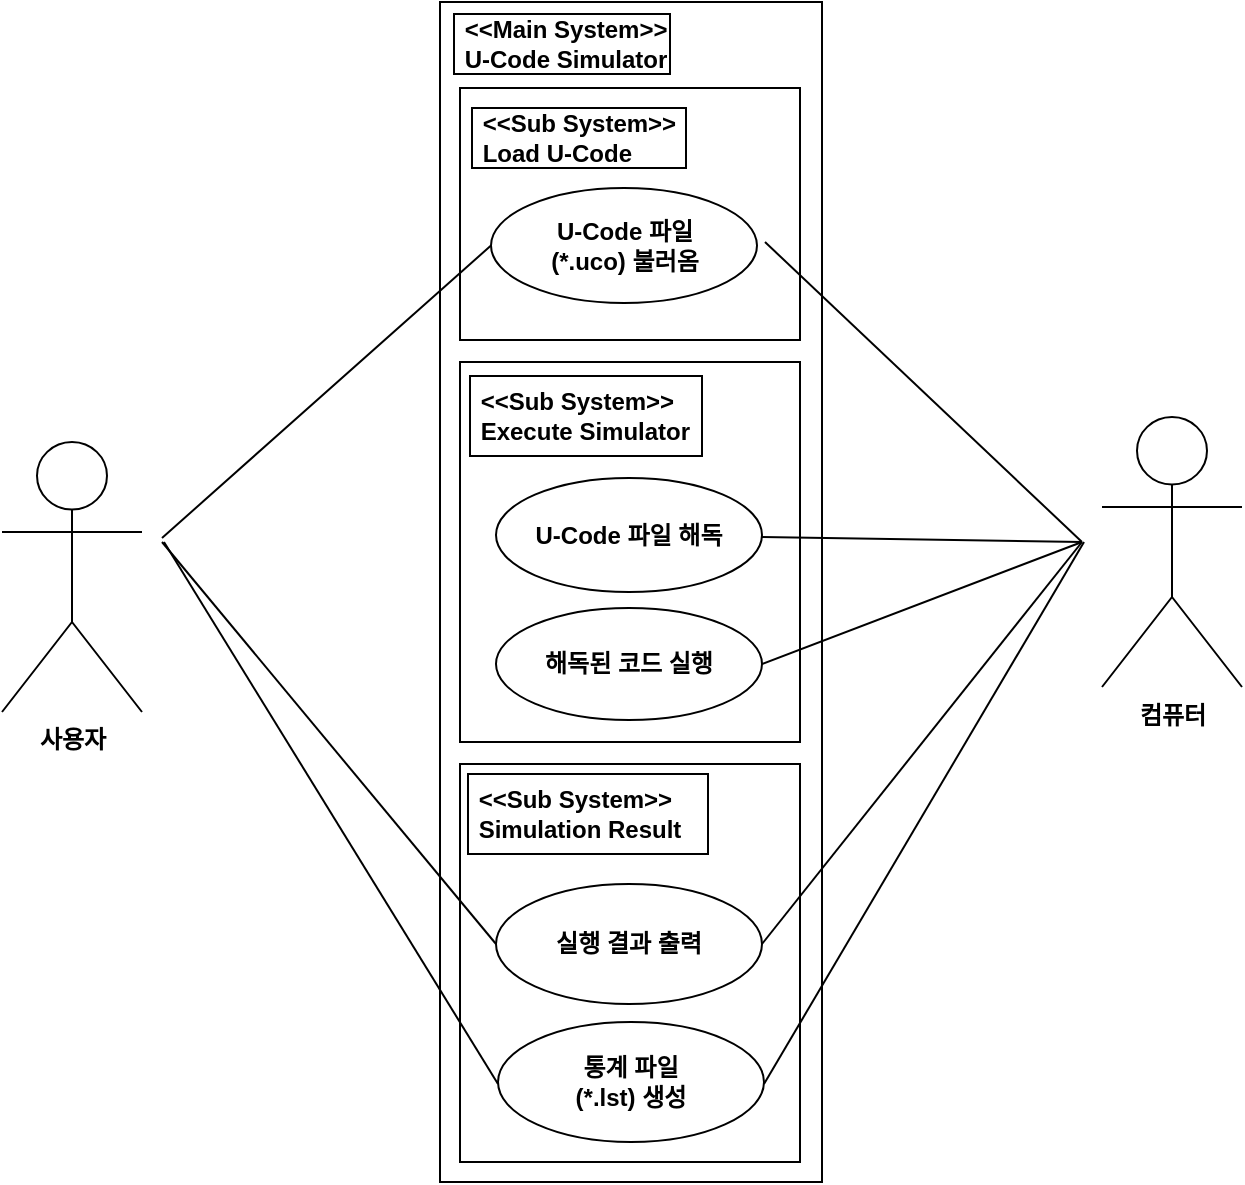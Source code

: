 <mxfile version="20.7.4" type="device"><diagram id="Ps2IkCUaqiYAv4Pubc9U" name="페이지-1"><mxGraphModel dx="1642" dy="793" grid="1" gridSize="10" guides="1" tooltips="1" connect="1" arrows="1" fold="1" page="1" pageScale="1" pageWidth="827" pageHeight="1169" math="0" shadow="0"><root><mxCell id="0"/><mxCell id="1" parent="0"/><mxCell id="zr-95yqCkL8jRENXwvUz-19" value="" style="rounded=0;whiteSpace=wrap;html=1;fillColor=none;" parent="1" vertex="1"><mxGeometry x="319" y="130" width="191" height="590" as="geometry"/></mxCell><mxCell id="3Z45TwcpsVIIFRLmRMLI-1" value="" style="rounded=0;whiteSpace=wrap;html=1;fillColor=none;" parent="1" vertex="1"><mxGeometry x="329" y="173" width="170" height="126" as="geometry"/></mxCell><mxCell id="zr-95yqCkL8jRENXwvUz-1" value="" style="rounded=0;whiteSpace=wrap;html=1;fillColor=none;" parent="1" vertex="1"><mxGeometry x="329" y="310" width="170" height="190" as="geometry"/></mxCell><mxCell id="zr-95yqCkL8jRENXwvUz-2" value="&lt;b&gt;사용자&lt;/b&gt;" style="shape=umlActor;verticalLabelPosition=bottom;verticalAlign=top;html=1;outlineConnect=0;rounded=0;fillColor=none;" parent="1" vertex="1"><mxGeometry x="100" y="350" width="70" height="135" as="geometry"/></mxCell><mxCell id="zr-95yqCkL8jRENXwvUz-13" value="&lt;b&gt;컴퓨터&lt;/b&gt;" style="shape=umlActor;verticalLabelPosition=bottom;verticalAlign=top;html=1;outlineConnect=0;rounded=0;fillColor=none;" parent="1" vertex="1"><mxGeometry x="650" y="337.5" width="70" height="135" as="geometry"/></mxCell><mxCell id="zr-95yqCkL8jRENXwvUz-9" value="U-Code 파일&lt;br&gt;(*.uco) 불러옴" style="ellipse;whiteSpace=wrap;html=1;strokeWidth=1;fontStyle=1;fontSize=12;rounded=0;fillColor=none;" parent="1" vertex="1"><mxGeometry x="344.5" y="223" width="133" height="57.5" as="geometry"/></mxCell><mxCell id="zr-95yqCkL8jRENXwvUz-20" value="&lt;div style=&quot;&quot;&gt;&lt;span style=&quot;background-color: initial;&quot;&gt;&lt;b&gt;&amp;nbsp;&amp;lt;&amp;lt;Main System&amp;gt;&amp;gt;&lt;/b&gt;&lt;/span&gt;&lt;/div&gt;&lt;div style=&quot;&quot;&gt;&lt;b&gt;&amp;nbsp;U-Code Simulator&lt;/b&gt;&lt;/div&gt;" style="rounded=0;whiteSpace=wrap;html=1;align=left;fillColor=none;" parent="1" vertex="1"><mxGeometry x="326" y="136" width="108" height="30" as="geometry"/></mxCell><mxCell id="zr-95yqCkL8jRENXwvUz-21" value="&lt;b&gt;&amp;nbsp;&amp;lt;&amp;lt;Sub System&amp;gt;&amp;gt;&amp;nbsp;&lt;br&gt;&amp;nbsp;Execute Simulator&lt;/b&gt;" style="rounded=0;whiteSpace=wrap;html=1;align=left;fillColor=none;" parent="1" vertex="1"><mxGeometry x="334" y="317" width="116" height="40" as="geometry"/></mxCell><mxCell id="zr-95yqCkL8jRENXwvUz-24" value="" style="endArrow=none;html=1;rounded=0;entryX=0;entryY=0.5;entryDx=0;entryDy=0;fillColor=none;" parent="1" target="zr-95yqCkL8jRENXwvUz-9" edge="1"><mxGeometry width="50" height="50" relative="1" as="geometry"><mxPoint x="180" y="398" as="sourcePoint"/><mxPoint x="440" y="350" as="targetPoint"/></mxGeometry></mxCell><mxCell id="3Z45TwcpsVIIFRLmRMLI-2" value="&lt;div style=&quot;&quot;&gt;&lt;span style=&quot;background-color: initial;&quot;&gt;&lt;b&gt;&amp;nbsp;&amp;lt;&amp;lt;Sub System&amp;gt;&amp;gt;&lt;/b&gt;&lt;/span&gt;&lt;/div&gt;&lt;div style=&quot;&quot;&gt;&lt;b&gt;&amp;nbsp;Load U-Code&lt;/b&gt;&lt;br&gt;&lt;/div&gt;" style="rounded=0;whiteSpace=wrap;html=1;align=left;fillColor=none;" parent="1" vertex="1"><mxGeometry x="335" y="183" width="107" height="30" as="geometry"/></mxCell><mxCell id="3Z45TwcpsVIIFRLmRMLI-3" value="" style="rounded=0;whiteSpace=wrap;html=1;fillColor=none;" parent="1" vertex="1"><mxGeometry x="329" y="511" width="170" height="199" as="geometry"/></mxCell><mxCell id="3Z45TwcpsVIIFRLmRMLI-4" value="&lt;b&gt;&amp;nbsp;&amp;lt;&amp;lt;Sub System&amp;gt;&amp;gt;&lt;br&gt;&amp;nbsp;Simulation Result&lt;br&gt;&lt;/b&gt;" style="rounded=0;whiteSpace=wrap;html=1;align=left;fillColor=none;" parent="1" vertex="1"><mxGeometry x="333" y="516" width="120" height="40" as="geometry"/></mxCell><mxCell id="3Z45TwcpsVIIFRLmRMLI-5" value="U-Code 파일 해독" style="ellipse;whiteSpace=wrap;html=1;strokeWidth=1;fontStyle=1;fontSize=12;rounded=0;fillColor=none;" parent="1" vertex="1"><mxGeometry x="347" y="368" width="133" height="57" as="geometry"/></mxCell><mxCell id="3Z45TwcpsVIIFRLmRMLI-6" value="해독된 코드 실행" style="ellipse;whiteSpace=wrap;html=1;strokeWidth=1;fontStyle=1;fontSize=12;rounded=0;fillColor=none;" parent="1" vertex="1"><mxGeometry x="347" y="433" width="133" height="56" as="geometry"/></mxCell><mxCell id="3Z45TwcpsVIIFRLmRMLI-8" value="실행 결과 출력" style="ellipse;whiteSpace=wrap;html=1;strokeWidth=1;fontStyle=1;fontSize=12;rounded=0;fillColor=none;" parent="1" vertex="1"><mxGeometry x="347" y="571" width="133" height="60" as="geometry"/></mxCell><mxCell id="3Z45TwcpsVIIFRLmRMLI-15" value="" style="endArrow=none;html=1;rounded=0;fontSize=12;entryX=0;entryY=0.5;entryDx=0;entryDy=0;fillColor=none;" parent="1" target="3Z45TwcpsVIIFRLmRMLI-8" edge="1"><mxGeometry width="50" height="50" relative="1" as="geometry"><mxPoint x="180" y="400" as="sourcePoint"/><mxPoint x="250" y="410" as="targetPoint"/></mxGeometry></mxCell><mxCell id="3Z45TwcpsVIIFRLmRMLI-19" value="" style="endArrow=none;html=1;rounded=0;fontSize=12;fillColor=none;" parent="1" edge="1"><mxGeometry width="50" height="50" relative="1" as="geometry"><mxPoint x="481.5" y="250" as="sourcePoint"/><mxPoint x="640" y="400" as="targetPoint"/></mxGeometry></mxCell><mxCell id="3Z45TwcpsVIIFRLmRMLI-20" value="" style="endArrow=none;html=1;rounded=0;fontSize=12;fillColor=none;" parent="1" source="3Z45TwcpsVIIFRLmRMLI-5" edge="1"><mxGeometry width="50" height="50" relative="1" as="geometry"><mxPoint x="370" y="470" as="sourcePoint"/><mxPoint x="640" y="400" as="targetPoint"/></mxGeometry></mxCell><mxCell id="3Z45TwcpsVIIFRLmRMLI-21" value="" style="endArrow=none;html=1;rounded=0;fontSize=12;entryX=1;entryY=0.5;entryDx=0;entryDy=0;fillColor=none;" parent="1" target="3Z45TwcpsVIIFRLmRMLI-6" edge="1"><mxGeometry width="50" height="50" relative="1" as="geometry"><mxPoint x="640" y="400" as="sourcePoint"/><mxPoint x="420" y="420" as="targetPoint"/></mxGeometry></mxCell><mxCell id="3Z45TwcpsVIIFRLmRMLI-22" value="" style="endArrow=none;html=1;rounded=0;fontSize=12;exitX=1;exitY=0.5;exitDx=0;exitDy=0;fillColor=none;" parent="1" source="3Z45TwcpsVIIFRLmRMLI-8" edge="1"><mxGeometry width="50" height="50" relative="1" as="geometry"><mxPoint x="560" y="650" as="sourcePoint"/><mxPoint x="640" y="400" as="targetPoint"/></mxGeometry></mxCell><mxCell id="XvBuUswTGiHBIUftr5zl-1" value="통계 파일 &lt;br&gt;(*.lst) 생성" style="ellipse;whiteSpace=wrap;html=1;strokeWidth=1;fontStyle=1;fontSize=12;rounded=0;fillColor=none;" vertex="1" parent="1"><mxGeometry x="348" y="640" width="133" height="60" as="geometry"/></mxCell><mxCell id="XvBuUswTGiHBIUftr5zl-2" value="" style="endArrow=none;html=1;rounded=0;fontSize=12;entryX=0;entryY=0.5;entryDx=0;entryDy=0;fillColor=none;" edge="1" parent="1"><mxGeometry width="50" height="50" relative="1" as="geometry"><mxPoint x="181" y="400" as="sourcePoint"/><mxPoint x="348" y="671" as="targetPoint"/></mxGeometry></mxCell><mxCell id="XvBuUswTGiHBIUftr5zl-3" value="" style="endArrow=none;html=1;rounded=0;fontSize=12;exitX=1;exitY=0.5;exitDx=0;exitDy=0;fillColor=none;" edge="1" parent="1"><mxGeometry width="50" height="50" relative="1" as="geometry"><mxPoint x="481" y="671" as="sourcePoint"/><mxPoint x="641" y="400" as="targetPoint"/></mxGeometry></mxCell></root></mxGraphModel></diagram></mxfile>